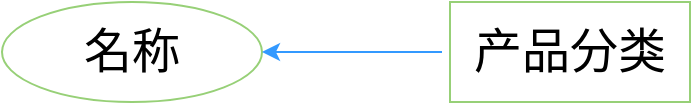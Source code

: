 <mxfile version="20.2.6" type="github">
  <diagram id="3H_DjvK5aCsimAfkBGPP" name="第 1 页">
    <mxGraphModel dx="1426" dy="623" grid="1" gridSize="10" guides="1" tooltips="1" connect="1" arrows="1" fold="1" page="1" pageScale="1" pageWidth="827" pageHeight="1169" math="0" shadow="0">
      <root>
        <mxCell id="0" />
        <mxCell id="1" parent="0" />
        <mxCell id="W_6H-0lPCFEBzDVElXbA-1" value="&lt;span style=&quot;font-size: 24px;&quot;&gt;产品分类&lt;/span&gt;" style="rounded=0;whiteSpace=wrap;html=1;strokeColor=#97D077;" vertex="1" parent="1">
          <mxGeometry x="414" y="255" width="120" height="50" as="geometry" />
        </mxCell>
        <mxCell id="W_6H-0lPCFEBzDVElXbA-2" value="&lt;font style=&quot;font-size: 24px;&quot;&gt;名称&lt;/font&gt;" style="ellipse;whiteSpace=wrap;html=1;strokeColor=#97D077;" vertex="1" parent="1">
          <mxGeometry x="190" y="255" width="130" height="50" as="geometry" />
        </mxCell>
        <mxCell id="W_6H-0lPCFEBzDVElXbA-3" value="" style="endArrow=classic;html=1;rounded=0;fontSize=24;strokeColor=#3399FF;" edge="1" parent="1" target="W_6H-0lPCFEBzDVElXbA-2">
          <mxGeometry width="50" height="50" relative="1" as="geometry">
            <mxPoint x="410" y="280" as="sourcePoint" />
            <mxPoint x="440" y="290" as="targetPoint" />
          </mxGeometry>
        </mxCell>
      </root>
    </mxGraphModel>
  </diagram>
</mxfile>
